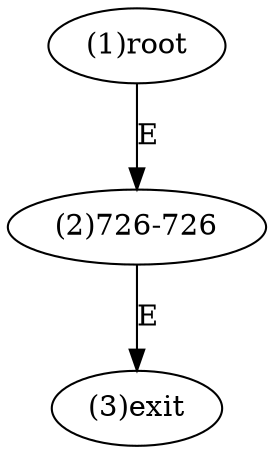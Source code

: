 digraph "" { 
1[ label="(1)root"];
2[ label="(2)726-726"];
3[ label="(3)exit"];
1->2[ label="E"];
2->3[ label="E"];
}